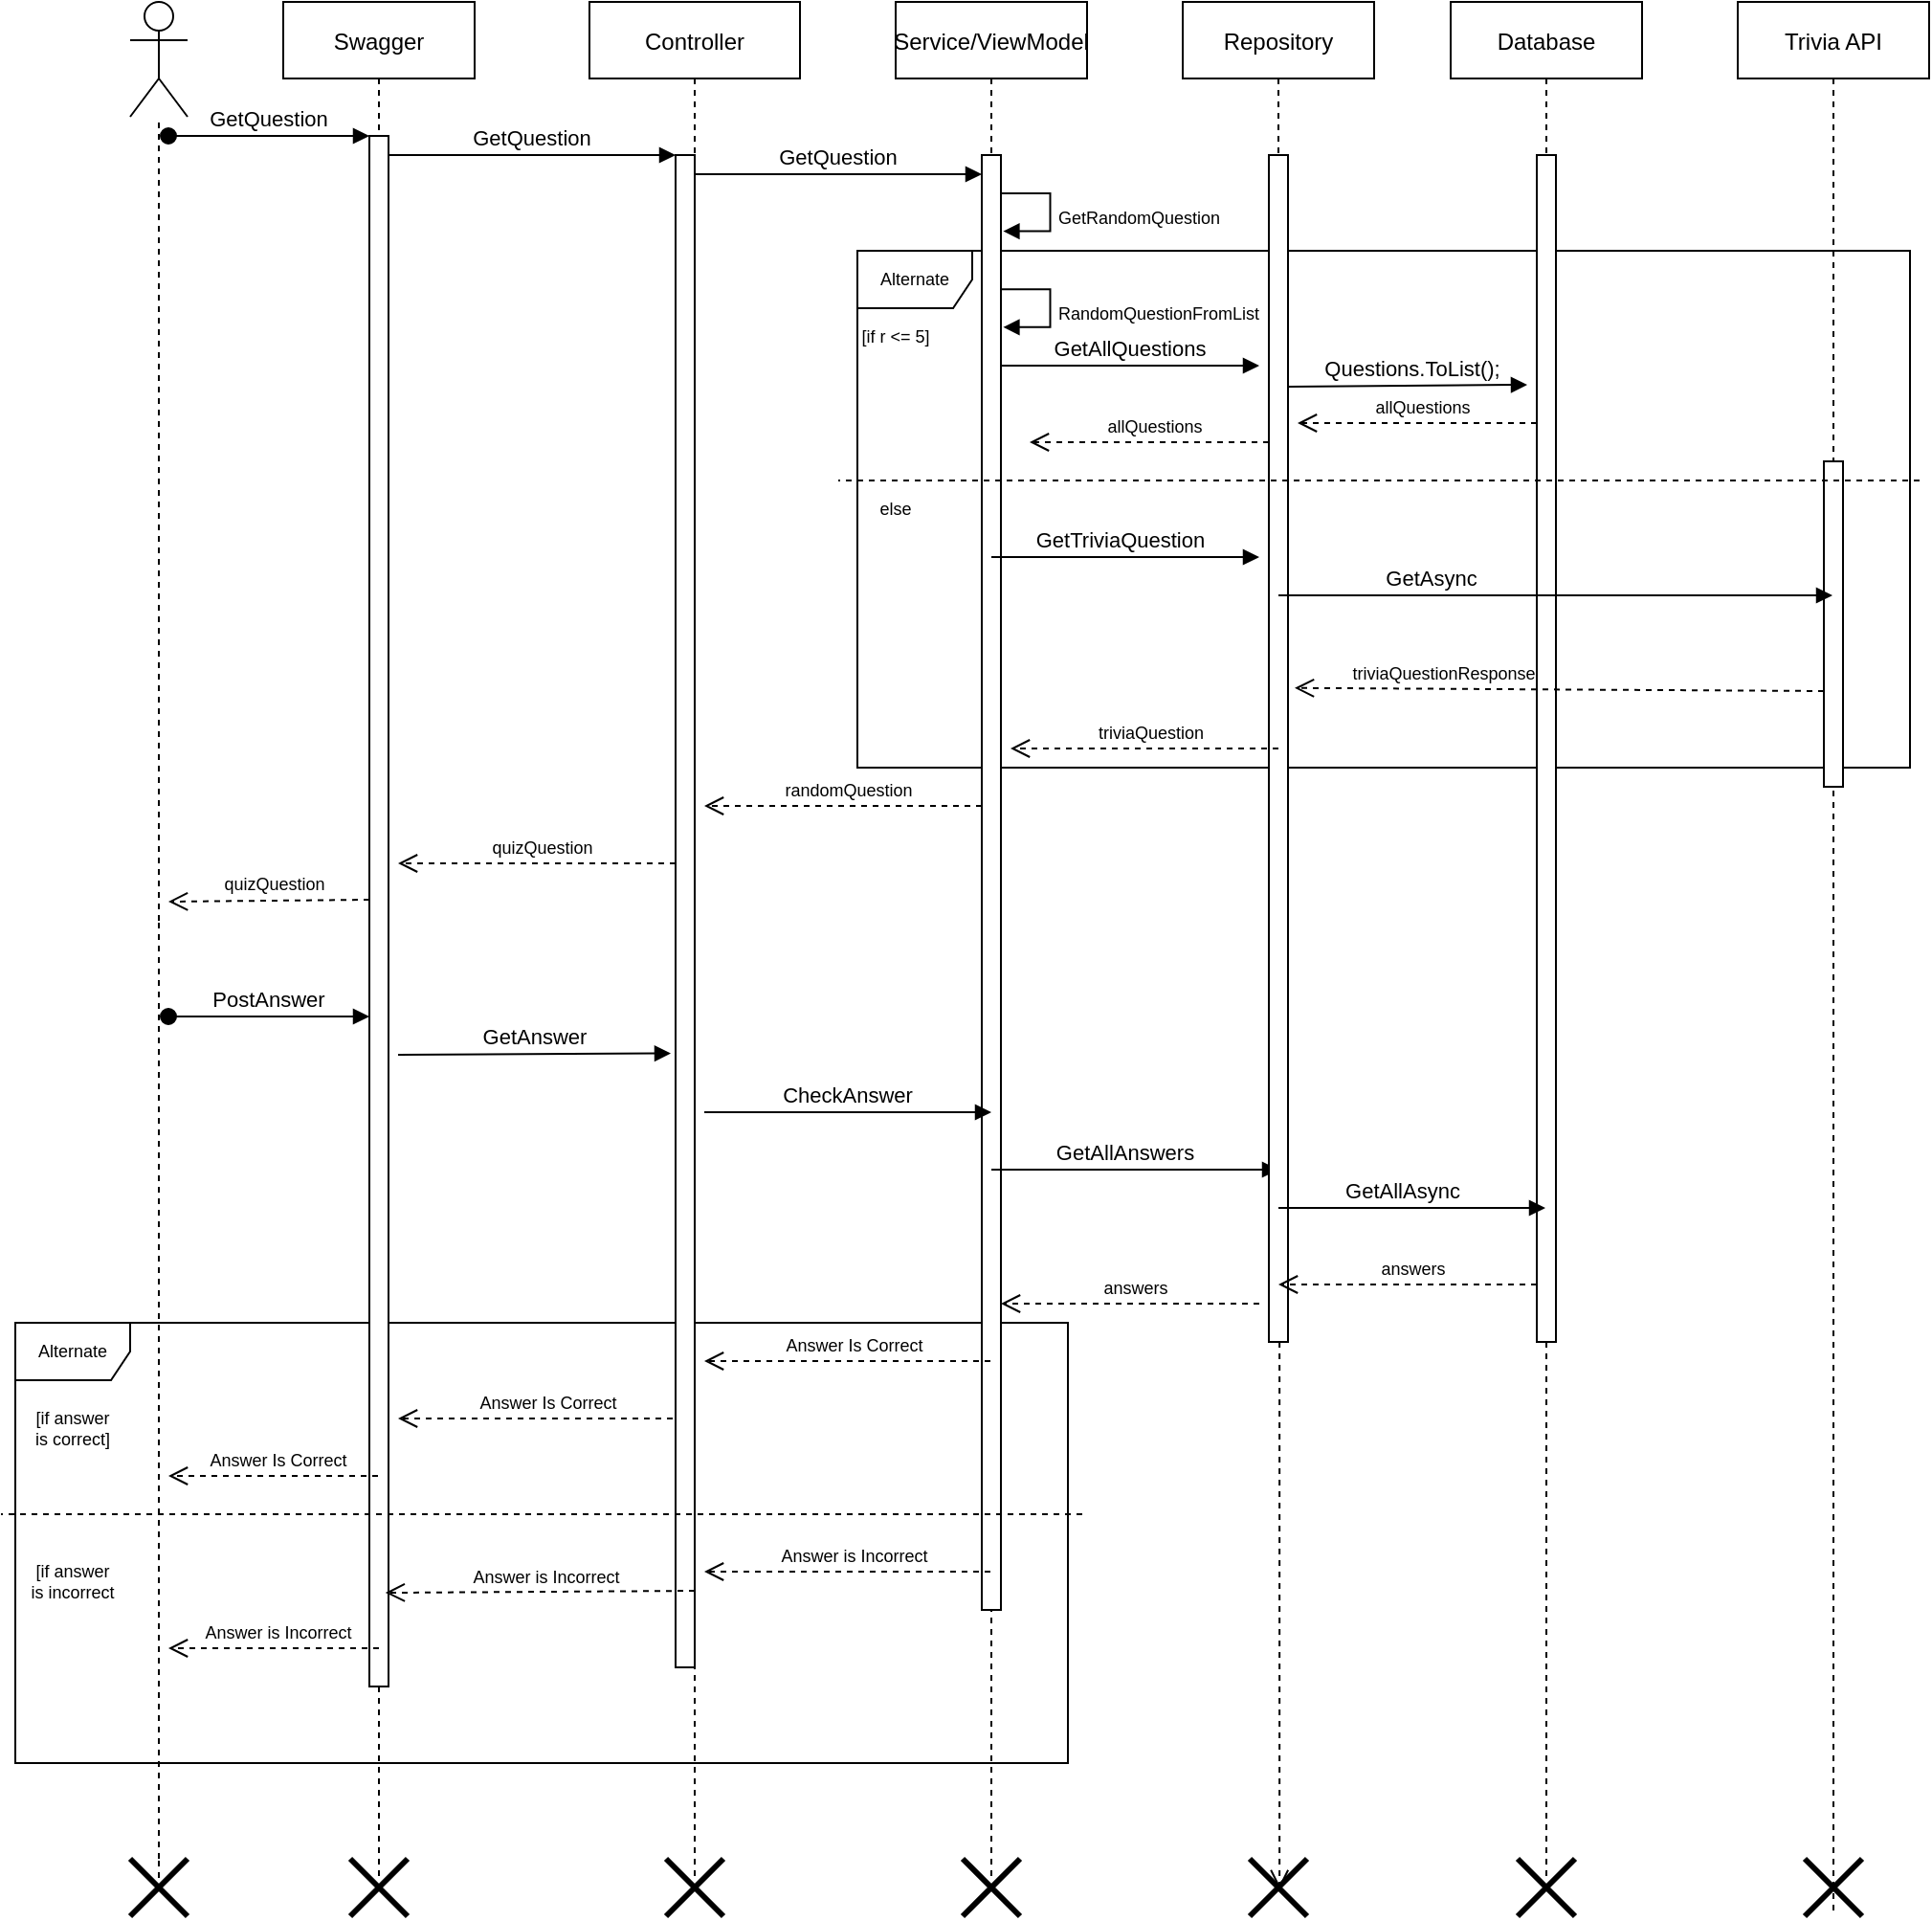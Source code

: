 <mxfile version="20.7.4" type="device"><diagram id="kgpKYQtTHZ0yAKxKKP6v" name="Page-1"><mxGraphModel dx="2762" dy="1071" grid="1" gridSize="10" guides="1" tooltips="1" connect="1" arrows="1" fold="1" page="1" pageScale="1" pageWidth="850" pageHeight="1100" math="0" shadow="0"><root><mxCell id="0"/><mxCell id="1" parent="0"/><mxCell id="W1IyWd6xiK8oLM1N7rFR-54" value="Alternate" style="shape=umlFrame;whiteSpace=wrap;html=1;fontSize=9;" vertex="1" parent="1"><mxGeometry x="-20" y="770" width="550" height="230" as="geometry"/></mxCell><mxCell id="W1IyWd6xiK8oLM1N7rFR-21" value="Alternate" style="shape=umlFrame;whiteSpace=wrap;html=1;fontSize=9;" vertex="1" parent="1"><mxGeometry x="420" y="210" width="550" height="270" as="geometry"/></mxCell><mxCell id="3nuBFxr9cyL0pnOWT2aG-1" value="Swagger" style="shape=umlLifeline;perimeter=lifelinePerimeter;container=1;collapsible=0;recursiveResize=0;rounded=0;shadow=0;strokeWidth=1;" parent="1" vertex="1"><mxGeometry x="120" y="80" width="100" height="980" as="geometry"/></mxCell><mxCell id="3nuBFxr9cyL0pnOWT2aG-2" value="" style="points=[];perimeter=orthogonalPerimeter;rounded=0;shadow=0;strokeWidth=1;" parent="3nuBFxr9cyL0pnOWT2aG-1" vertex="1"><mxGeometry x="45" y="70" width="10" height="810" as="geometry"/></mxCell><mxCell id="3nuBFxr9cyL0pnOWT2aG-3" value="GetQuestion" style="verticalAlign=bottom;startArrow=oval;endArrow=block;startSize=8;shadow=0;strokeWidth=1;" parent="3nuBFxr9cyL0pnOWT2aG-1" target="3nuBFxr9cyL0pnOWT2aG-2" edge="1"><mxGeometry relative="1" as="geometry"><mxPoint x="-60" y="70" as="sourcePoint"/></mxGeometry></mxCell><mxCell id="W1IyWd6xiK8oLM1N7rFR-41" value="quizQuestion" style="html=1;verticalAlign=bottom;endArrow=open;dashed=1;endSize=8;rounded=0;fontSize=9;" edge="1" parent="3nuBFxr9cyL0pnOWT2aG-1"><mxGeometry x="-0.034" relative="1" as="geometry"><mxPoint x="45" y="469" as="sourcePoint"/><mxPoint x="-60" y="470" as="targetPoint"/><mxPoint as="offset"/></mxGeometry></mxCell><mxCell id="W1IyWd6xiK8oLM1N7rFR-46" value="GetAnswer" style="verticalAlign=bottom;endArrow=block;shadow=0;strokeWidth=1;entryX=-0.25;entryY=0.594;entryDx=0;entryDy=0;entryPerimeter=0;" edge="1" parent="3nuBFxr9cyL0pnOWT2aG-1" target="3nuBFxr9cyL0pnOWT2aG-6"><mxGeometry relative="1" as="geometry"><mxPoint x="60" y="550" as="sourcePoint"/><mxPoint x="195" y="550.0" as="targetPoint"/></mxGeometry></mxCell><mxCell id="W1IyWd6xiK8oLM1N7rFR-57" value="Answer Is Correct" style="html=1;verticalAlign=bottom;endArrow=open;dashed=1;endSize=8;rounded=0;fontSize=9;" edge="1" parent="3nuBFxr9cyL0pnOWT2aG-1"><mxGeometry x="-0.034" relative="1" as="geometry"><mxPoint x="209.5" y="740" as="sourcePoint"/><mxPoint x="60" y="740" as="targetPoint"/><mxPoint as="offset"/></mxGeometry></mxCell><mxCell id="3nuBFxr9cyL0pnOWT2aG-5" value="Controller" style="shape=umlLifeline;perimeter=lifelinePerimeter;container=1;collapsible=0;recursiveResize=0;rounded=0;shadow=0;strokeWidth=1;" parent="1" vertex="1"><mxGeometry x="280" y="80" width="110" height="980" as="geometry"/></mxCell><mxCell id="3nuBFxr9cyL0pnOWT2aG-6" value="" style="points=[];perimeter=orthogonalPerimeter;rounded=0;shadow=0;strokeWidth=1;" parent="3nuBFxr9cyL0pnOWT2aG-5" vertex="1"><mxGeometry x="45" y="80" width="10" height="790" as="geometry"/></mxCell><mxCell id="W1IyWd6xiK8oLM1N7rFR-9" value="GetQuestion" style="verticalAlign=bottom;endArrow=block;entryX=0;entryY=0;shadow=0;strokeWidth=1;" edge="1" parent="3nuBFxr9cyL0pnOWT2aG-5"><mxGeometry relative="1" as="geometry"><mxPoint x="55" y="90.0" as="sourcePoint"/><mxPoint x="205" y="90.0" as="targetPoint"/><mxPoint as="offset"/></mxGeometry></mxCell><mxCell id="W1IyWd6xiK8oLM1N7rFR-60" value="Answer is Incorrect" style="html=1;verticalAlign=bottom;endArrow=open;dashed=1;endSize=8;rounded=0;fontSize=9;entryX=0.534;entryY=0.848;entryDx=0;entryDy=0;entryPerimeter=0;" edge="1" parent="3nuBFxr9cyL0pnOWT2aG-5" target="3nuBFxr9cyL0pnOWT2aG-1"><mxGeometry x="-0.034" relative="1" as="geometry"><mxPoint x="55.0" y="830.0" as="sourcePoint"/><mxPoint x="-94.5" y="830.0" as="targetPoint"/><mxPoint as="offset"/></mxGeometry></mxCell><mxCell id="3nuBFxr9cyL0pnOWT2aG-8" value="GetQuestion" style="verticalAlign=bottom;endArrow=block;entryX=0;entryY=0;shadow=0;strokeWidth=1;" parent="1" source="3nuBFxr9cyL0pnOWT2aG-2" target="3nuBFxr9cyL0pnOWT2aG-6" edge="1"><mxGeometry relative="1" as="geometry"><mxPoint x="275" y="160" as="sourcePoint"/></mxGeometry></mxCell><mxCell id="W1IyWd6xiK8oLM1N7rFR-1" value="Service/ViewModel" style="shape=umlLifeline;perimeter=lifelinePerimeter;container=1;collapsible=0;recursiveResize=0;rounded=0;shadow=0;strokeWidth=1;" vertex="1" parent="1"><mxGeometry x="440" y="80" width="100" height="980" as="geometry"/></mxCell><mxCell id="W1IyWd6xiK8oLM1N7rFR-2" value="" style="points=[];perimeter=orthogonalPerimeter;rounded=0;shadow=0;strokeWidth=1;" vertex="1" parent="W1IyWd6xiK8oLM1N7rFR-1"><mxGeometry x="45" y="80" width="10" height="760" as="geometry"/></mxCell><mxCell id="W1IyWd6xiK8oLM1N7rFR-27" value="&lt;font style=&quot;font-size: 9px;&quot;&gt;RandomQuestionFromList&lt;/font&gt;" style="edgeStyle=orthogonalEdgeStyle;html=1;align=left;spacingLeft=2;endArrow=block;rounded=0;entryX=1.049;entryY=0.485;entryDx=0;entryDy=0;entryPerimeter=0;exitX=0.927;exitY=0.006;exitDx=0;exitDy=0;exitPerimeter=0;" edge="1" parent="W1IyWd6xiK8oLM1N7rFR-1"><mxGeometry x="0.066" relative="1" as="geometry"><mxPoint x="55" y="150.13" as="sourcePoint"/><Array as="points"><mxPoint x="80.73" y="149.89"/><mxPoint x="80.73" y="169.89"/><mxPoint x="55.73" y="169.89"/></Array><mxPoint x="56.22" y="169.29" as="targetPoint"/><mxPoint as="offset"/></mxGeometry></mxCell><mxCell id="W1IyWd6xiK8oLM1N7rFR-29" value="&lt;font style=&quot;font-size: 9px;&quot;&gt;GetRandomQuestion&lt;/font&gt;" style="edgeStyle=orthogonalEdgeStyle;html=1;align=left;spacingLeft=2;endArrow=block;rounded=0;entryX=1.049;entryY=0.485;entryDx=0;entryDy=0;entryPerimeter=0;exitX=0.927;exitY=0.006;exitDx=0;exitDy=0;exitPerimeter=0;" edge="1" parent="W1IyWd6xiK8oLM1N7rFR-1"><mxGeometry x="0.066" relative="1" as="geometry"><mxPoint x="55" y="100.02" as="sourcePoint"/><Array as="points"><mxPoint x="80.73" y="99.78"/><mxPoint x="80.73" y="119.78"/><mxPoint x="55.73" y="119.78"/></Array><mxPoint x="56.22" y="119.18" as="targetPoint"/><mxPoint as="offset"/></mxGeometry></mxCell><mxCell id="W1IyWd6xiK8oLM1N7rFR-39" value="randomQuestion" style="html=1;verticalAlign=bottom;endArrow=open;dashed=1;endSize=8;rounded=0;fontSize=9;" edge="1" parent="W1IyWd6xiK8oLM1N7rFR-1"><mxGeometry x="-0.034" relative="1" as="geometry"><mxPoint x="45.0" y="420" as="sourcePoint"/><mxPoint x="-100" y="420" as="targetPoint"/><mxPoint as="offset"/></mxGeometry></mxCell><mxCell id="W1IyWd6xiK8oLM1N7rFR-47" value="CheckAnswer" style="verticalAlign=bottom;endArrow=block;shadow=0;strokeWidth=1;" edge="1" parent="W1IyWd6xiK8oLM1N7rFR-1"><mxGeometry relative="1" as="geometry"><mxPoint x="-100" y="580" as="sourcePoint"/><mxPoint x="50" y="580" as="targetPoint"/></mxGeometry></mxCell><mxCell id="W1IyWd6xiK8oLM1N7rFR-48" value="GetAllAnswers" style="verticalAlign=bottom;endArrow=block;shadow=0;strokeWidth=1;" edge="1" parent="W1IyWd6xiK8oLM1N7rFR-1"><mxGeometry x="-0.067" relative="1" as="geometry"><mxPoint x="50" y="610" as="sourcePoint"/><mxPoint x="200" y="610" as="targetPoint"/><mxPoint as="offset"/></mxGeometry></mxCell><mxCell id="W1IyWd6xiK8oLM1N7rFR-52" value="answers" style="html=1;verticalAlign=bottom;endArrow=open;dashed=1;endSize=8;rounded=0;fontSize=9;" edge="1" parent="W1IyWd6xiK8oLM1N7rFR-1"><mxGeometry x="-0.034" relative="1" as="geometry"><mxPoint x="190" y="680" as="sourcePoint"/><mxPoint x="55" y="680" as="targetPoint"/><mxPoint as="offset"/></mxGeometry></mxCell><mxCell id="W1IyWd6xiK8oLM1N7rFR-24" value="else" style="text;html=1;strokeColor=none;fillColor=none;align=center;verticalAlign=middle;whiteSpace=wrap;rounded=0;fontSize=9;" vertex="1" parent="W1IyWd6xiK8oLM1N7rFR-1"><mxGeometry x="-20" y="250" width="40" height="30" as="geometry"/></mxCell><mxCell id="W1IyWd6xiK8oLM1N7rFR-56" value="Answer Is Correct" style="html=1;verticalAlign=bottom;endArrow=open;dashed=1;endSize=8;rounded=0;fontSize=9;" edge="1" parent="W1IyWd6xiK8oLM1N7rFR-1" source="W1IyWd6xiK8oLM1N7rFR-1"><mxGeometry x="-0.034" relative="1" as="geometry"><mxPoint x="-60" y="710" as="sourcePoint"/><mxPoint x="-100" y="710" as="targetPoint"/><mxPoint as="offset"/></mxGeometry></mxCell><mxCell id="W1IyWd6xiK8oLM1N7rFR-3" value="Repository" style="shape=umlLifeline;perimeter=lifelinePerimeter;container=1;collapsible=0;recursiveResize=0;rounded=0;shadow=0;strokeWidth=1;" vertex="1" parent="1"><mxGeometry x="590" y="80" width="100" height="700" as="geometry"/></mxCell><mxCell id="W1IyWd6xiK8oLM1N7rFR-4" value="" style="points=[];perimeter=orthogonalPerimeter;rounded=0;shadow=0;strokeWidth=1;" vertex="1" parent="W1IyWd6xiK8oLM1N7rFR-3"><mxGeometry x="45" y="80" width="10" height="620" as="geometry"/></mxCell><mxCell id="W1IyWd6xiK8oLM1N7rFR-30" value="GetAllQuestions" style="verticalAlign=bottom;endArrow=block;shadow=0;strokeWidth=1;" edge="1" parent="W1IyWd6xiK8oLM1N7rFR-3"><mxGeometry relative="1" as="geometry"><mxPoint x="-95.0" y="190.0" as="sourcePoint"/><mxPoint x="40" y="190" as="targetPoint"/><mxPoint as="offset"/></mxGeometry></mxCell><mxCell id="W1IyWd6xiK8oLM1N7rFR-15" value="Questions.ToList();" style="verticalAlign=bottom;endArrow=block;shadow=0;strokeWidth=1;" edge="1" parent="W1IyWd6xiK8oLM1N7rFR-3"><mxGeometry x="0.04" relative="1" as="geometry"><mxPoint x="55" y="200.96" as="sourcePoint"/><mxPoint x="180" y="200" as="targetPoint"/><mxPoint as="offset"/></mxGeometry></mxCell><mxCell id="W1IyWd6xiK8oLM1N7rFR-5" value="Database" style="shape=umlLifeline;perimeter=lifelinePerimeter;container=1;collapsible=0;recursiveResize=0;rounded=0;shadow=0;strokeWidth=1;" vertex="1" parent="1"><mxGeometry x="730" y="80" width="100" height="980" as="geometry"/></mxCell><mxCell id="W1IyWd6xiK8oLM1N7rFR-6" value="" style="points=[];perimeter=orthogonalPerimeter;rounded=0;shadow=0;strokeWidth=1;" vertex="1" parent="W1IyWd6xiK8oLM1N7rFR-5"><mxGeometry x="45" y="80" width="10" height="620" as="geometry"/></mxCell><mxCell id="W1IyWd6xiK8oLM1N7rFR-7" value="" style="shape=umlActor;verticalLabelPosition=bottom;verticalAlign=top;html=1;outlineConnect=0;" vertex="1" parent="1"><mxGeometry x="40" y="80" width="30" height="60" as="geometry"/></mxCell><mxCell id="W1IyWd6xiK8oLM1N7rFR-8" value="" style="endArrow=none;dashed=1;html=1;rounded=0;startArrow=none;" edge="1" parent="1" source="W1IyWd6xiK8oLM1N7rFR-74" target="W1IyWd6xiK8oLM1N7rFR-7"><mxGeometry width="50" height="50" relative="1" as="geometry"><mxPoint x="55" y="1060" as="sourcePoint"/><mxPoint x="60" y="160" as="targetPoint"/></mxGeometry></mxCell><mxCell id="W1IyWd6xiK8oLM1N7rFR-22" value="[if r &amp;lt;= 5]" style="text;html=1;strokeColor=none;fillColor=none;align=center;verticalAlign=middle;whiteSpace=wrap;rounded=0;fontSize=9;" vertex="1" parent="1"><mxGeometry x="420" y="240" width="40" height="30" as="geometry"/></mxCell><mxCell id="W1IyWd6xiK8oLM1N7rFR-16" value="allQuestions" style="html=1;verticalAlign=bottom;endArrow=open;dashed=1;endSize=8;rounded=0;fontSize=9;" edge="1" parent="1"><mxGeometry x="-0.04" relative="1" as="geometry"><mxPoint x="775" y="300" as="sourcePoint"/><mxPoint x="650" y="300" as="targetPoint"/><mxPoint as="offset"/></mxGeometry></mxCell><mxCell id="W1IyWd6xiK8oLM1N7rFR-31" value="allQuestions" style="html=1;verticalAlign=bottom;endArrow=open;dashed=1;endSize=8;rounded=0;fontSize=9;" edge="1" parent="1"><mxGeometry x="-0.04" relative="1" as="geometry"><mxPoint x="635" y="310.0" as="sourcePoint"/><mxPoint x="510" y="310.0" as="targetPoint"/><mxPoint as="offset"/></mxGeometry></mxCell><mxCell id="W1IyWd6xiK8oLM1N7rFR-33" value="Trivia API" style="shape=umlLifeline;perimeter=lifelinePerimeter;container=1;collapsible=0;recursiveResize=0;rounded=0;shadow=0;strokeWidth=1;" vertex="1" parent="1"><mxGeometry x="880" y="80" width="100" height="1000" as="geometry"/></mxCell><mxCell id="W1IyWd6xiK8oLM1N7rFR-34" value="" style="points=[];perimeter=orthogonalPerimeter;rounded=0;shadow=0;strokeWidth=1;" vertex="1" parent="W1IyWd6xiK8oLM1N7rFR-33"><mxGeometry x="45" y="240" width="10" height="170" as="geometry"/></mxCell><mxCell id="W1IyWd6xiK8oLM1N7rFR-37" value="triviaQuestionResponse" style="html=1;verticalAlign=bottom;endArrow=open;dashed=1;endSize=8;rounded=0;fontSize=9;entryX=1.35;entryY=0.449;entryDx=0;entryDy=0;entryPerimeter=0;" edge="1" parent="W1IyWd6xiK8oLM1N7rFR-33" target="W1IyWd6xiK8oLM1N7rFR-4"><mxGeometry x="0.44" relative="1" as="geometry"><mxPoint x="45" y="360" as="sourcePoint"/><mxPoint x="-80" y="360" as="targetPoint"/><mxPoint as="offset"/></mxGeometry></mxCell><mxCell id="W1IyWd6xiK8oLM1N7rFR-71" value="" style="shape=umlDestroy;whiteSpace=wrap;html=1;strokeWidth=3;fontSize=9;" vertex="1" parent="W1IyWd6xiK8oLM1N7rFR-33"><mxGeometry x="35" y="970" width="30" height="30" as="geometry"/></mxCell><mxCell id="W1IyWd6xiK8oLM1N7rFR-35" value="GetTriviaQuestion" style="verticalAlign=bottom;endArrow=block;shadow=0;strokeWidth=1;" edge="1" parent="1"><mxGeometry x="-0.037" relative="1" as="geometry"><mxPoint x="490.0" y="370.0" as="sourcePoint"/><mxPoint x="630" y="370" as="targetPoint"/><mxPoint as="offset"/></mxGeometry></mxCell><mxCell id="W1IyWd6xiK8oLM1N7rFR-36" value="GetAsync" style="verticalAlign=bottom;endArrow=block;shadow=0;strokeWidth=1;" edge="1" parent="1" target="W1IyWd6xiK8oLM1N7rFR-33"><mxGeometry x="-0.447" relative="1" as="geometry"><mxPoint x="640" y="390.0" as="sourcePoint"/><mxPoint x="775" y="390" as="targetPoint"/><mxPoint as="offset"/></mxGeometry></mxCell><mxCell id="W1IyWd6xiK8oLM1N7rFR-40" value="quizQuestion" style="html=1;verticalAlign=bottom;endArrow=open;dashed=1;endSize=8;rounded=0;fontSize=9;" edge="1" parent="1"><mxGeometry x="-0.034" relative="1" as="geometry"><mxPoint x="325" y="530" as="sourcePoint"/><mxPoint x="180" y="530" as="targetPoint"/><mxPoint as="offset"/></mxGeometry></mxCell><mxCell id="W1IyWd6xiK8oLM1N7rFR-42" value="PostAnswer" style="verticalAlign=bottom;startArrow=oval;endArrow=block;startSize=8;shadow=0;strokeWidth=1;" edge="1" parent="1"><mxGeometry relative="1" as="geometry"><mxPoint x="60" y="610" as="sourcePoint"/><mxPoint x="165" y="610" as="targetPoint"/></mxGeometry></mxCell><mxCell id="W1IyWd6xiK8oLM1N7rFR-45" value="triviaQuestion" style="html=1;verticalAlign=bottom;endArrow=open;dashed=1;endSize=8;rounded=0;fontSize=9;" edge="1" parent="1"><mxGeometry x="-0.034" relative="1" as="geometry"><mxPoint x="640" y="470" as="sourcePoint"/><mxPoint x="500" y="470" as="targetPoint"/><mxPoint as="offset"/></mxGeometry></mxCell><mxCell id="W1IyWd6xiK8oLM1N7rFR-38" value="" style="html=1;verticalAlign=bottom;endArrow=open;dashed=1;endSize=8;rounded=0;fontSize=9;entryX=0.519;entryY=0.533;entryDx=0;entryDy=0;entryPerimeter=0;startArrow=none;" edge="1" parent="1" source="W1IyWd6xiK8oLM1N7rFR-80" target="W1IyWd6xiK8oLM1N7rFR-69"><mxGeometry x="-0.034" relative="1" as="geometry"><mxPoint x="640" y="470" as="sourcePoint"/><mxPoint x="640" y="1050" as="targetPoint"/><mxPoint as="offset"/></mxGeometry></mxCell><mxCell id="W1IyWd6xiK8oLM1N7rFR-50" value="GetAllAsync" style="verticalAlign=bottom;endArrow=block;shadow=0;strokeWidth=1;" edge="1" parent="1" target="W1IyWd6xiK8oLM1N7rFR-5"><mxGeometry x="-0.067" relative="1" as="geometry"><mxPoint x="640" y="710" as="sourcePoint"/><mxPoint x="770" y="710" as="targetPoint"/><mxPoint as="offset"/></mxGeometry></mxCell><mxCell id="W1IyWd6xiK8oLM1N7rFR-51" value="answers" style="html=1;verticalAlign=bottom;endArrow=open;dashed=1;endSize=8;rounded=0;fontSize=9;" edge="1" parent="1"><mxGeometry x="-0.034" relative="1" as="geometry"><mxPoint x="775" y="750" as="sourcePoint"/><mxPoint x="640" y="750" as="targetPoint"/><mxPoint as="offset"/></mxGeometry></mxCell><mxCell id="W1IyWd6xiK8oLM1N7rFR-23" value="" style="endArrow=none;dashed=1;html=1;rounded=0;fontSize=9;" edge="1" parent="1"><mxGeometry width="50" height="50" relative="1" as="geometry"><mxPoint x="975" y="330" as="sourcePoint"/><mxPoint x="410" y="330" as="targetPoint"/></mxGeometry></mxCell><mxCell id="W1IyWd6xiK8oLM1N7rFR-55" value="[if answer&lt;br&gt;is correct]" style="text;html=1;strokeColor=none;fillColor=none;align=center;verticalAlign=middle;whiteSpace=wrap;rounded=0;fontSize=9;" vertex="1" parent="1"><mxGeometry x="-20" y="810" width="60" height="30" as="geometry"/></mxCell><mxCell id="W1IyWd6xiK8oLM1N7rFR-58" value="Answer Is Correct" style="html=1;verticalAlign=bottom;endArrow=open;dashed=1;endSize=8;rounded=0;fontSize=9;" edge="1" parent="1"><mxGeometry x="-0.034" relative="1" as="geometry"><mxPoint x="169.5" y="850" as="sourcePoint"/><mxPoint x="60" y="850" as="targetPoint"/><mxPoint as="offset"/></mxGeometry></mxCell><mxCell id="W1IyWd6xiK8oLM1N7rFR-59" value="Answer is Incorrect" style="html=1;verticalAlign=bottom;endArrow=open;dashed=1;endSize=8;rounded=0;fontSize=9;" edge="1" parent="1"><mxGeometry x="-0.034" relative="1" as="geometry"><mxPoint x="489.5" y="900" as="sourcePoint"/><mxPoint x="340" y="900" as="targetPoint"/><mxPoint as="offset"/></mxGeometry></mxCell><mxCell id="W1IyWd6xiK8oLM1N7rFR-61" value="Answer is Incorrect" style="html=1;verticalAlign=bottom;endArrow=open;dashed=1;endSize=8;rounded=0;fontSize=9;" edge="1" parent="1"><mxGeometry x="-0.034" relative="1" as="geometry"><mxPoint x="170" y="940" as="sourcePoint"/><mxPoint x="60" y="940" as="targetPoint"/><mxPoint as="offset"/></mxGeometry></mxCell><mxCell id="W1IyWd6xiK8oLM1N7rFR-62" value="" style="endArrow=none;dashed=1;html=1;rounded=0;fontSize=9;" edge="1" parent="1"><mxGeometry width="50" height="50" relative="1" as="geometry"><mxPoint x="537.5" y="870" as="sourcePoint"/><mxPoint x="-27.5" y="870" as="targetPoint"/></mxGeometry></mxCell><mxCell id="W1IyWd6xiK8oLM1N7rFR-63" value="[if answer&lt;br&gt;is incorrect" style="text;html=1;strokeColor=none;fillColor=none;align=center;verticalAlign=middle;whiteSpace=wrap;rounded=0;fontSize=9;" vertex="1" parent="1"><mxGeometry x="-20" y="890" width="60" height="30" as="geometry"/></mxCell><mxCell id="W1IyWd6xiK8oLM1N7rFR-64" value="" style="shape=umlDestroy;whiteSpace=wrap;html=1;strokeWidth=3;fontSize=9;" vertex="1" parent="1"><mxGeometry x="40" y="1050" width="30" height="30" as="geometry"/></mxCell><mxCell id="W1IyWd6xiK8oLM1N7rFR-65" value="" style="endArrow=none;dashed=1;html=1;rounded=0;" edge="1" parent="1" target="W1IyWd6xiK8oLM1N7rFR-64"><mxGeometry width="50" height="50" relative="1" as="geometry"><mxPoint x="55" y="1060" as="sourcePoint"/><mxPoint x="55" y="140" as="targetPoint"/></mxGeometry></mxCell><mxCell id="W1IyWd6xiK8oLM1N7rFR-66" value="" style="shape=umlDestroy;whiteSpace=wrap;html=1;strokeWidth=3;fontSize=9;" vertex="1" parent="1"><mxGeometry x="155" y="1050" width="30" height="30" as="geometry"/></mxCell><mxCell id="W1IyWd6xiK8oLM1N7rFR-67" value="" style="shape=umlDestroy;whiteSpace=wrap;html=1;strokeWidth=3;fontSize=9;" vertex="1" parent="1"><mxGeometry x="320" y="1050" width="30" height="30" as="geometry"/></mxCell><mxCell id="W1IyWd6xiK8oLM1N7rFR-68" value="" style="shape=umlDestroy;whiteSpace=wrap;html=1;strokeWidth=3;fontSize=9;" vertex="1" parent="1"><mxGeometry x="475" y="1050" width="30" height="30" as="geometry"/></mxCell><mxCell id="W1IyWd6xiK8oLM1N7rFR-69" value="" style="shape=umlDestroy;whiteSpace=wrap;html=1;strokeWidth=3;fontSize=9;" vertex="1" parent="1"><mxGeometry x="625" y="1050" width="30" height="30" as="geometry"/></mxCell><mxCell id="W1IyWd6xiK8oLM1N7rFR-70" value="" style="shape=umlDestroy;whiteSpace=wrap;html=1;strokeWidth=3;fontSize=9;" vertex="1" parent="1"><mxGeometry x="765" y="1050" width="30" height="30" as="geometry"/></mxCell><mxCell id="W1IyWd6xiK8oLM1N7rFR-74" value="" style="points=[];perimeter=orthogonalPerimeter;rounded=0;shadow=0;strokeWidth=1;" vertex="1" parent="1"><mxGeometry x="50" y="560" width="10" as="geometry"/></mxCell><mxCell id="W1IyWd6xiK8oLM1N7rFR-75" value="" style="endArrow=none;dashed=1;html=1;rounded=0;startArrow=none;" edge="1" parent="1" source="W1IyWd6xiK8oLM1N7rFR-64" target="W1IyWd6xiK8oLM1N7rFR-74"><mxGeometry width="50" height="50" relative="1" as="geometry"><mxPoint x="55" y="1050" as="sourcePoint"/><mxPoint x="55" y="140" as="targetPoint"/></mxGeometry></mxCell><mxCell id="W1IyWd6xiK8oLM1N7rFR-80" value="" style="points=[];perimeter=orthogonalPerimeter;rounded=0;shadow=0;strokeWidth=1;" vertex="1" parent="1"><mxGeometry x="635" y="780" width="10" as="geometry"/></mxCell></root></mxGraphModel></diagram></mxfile>